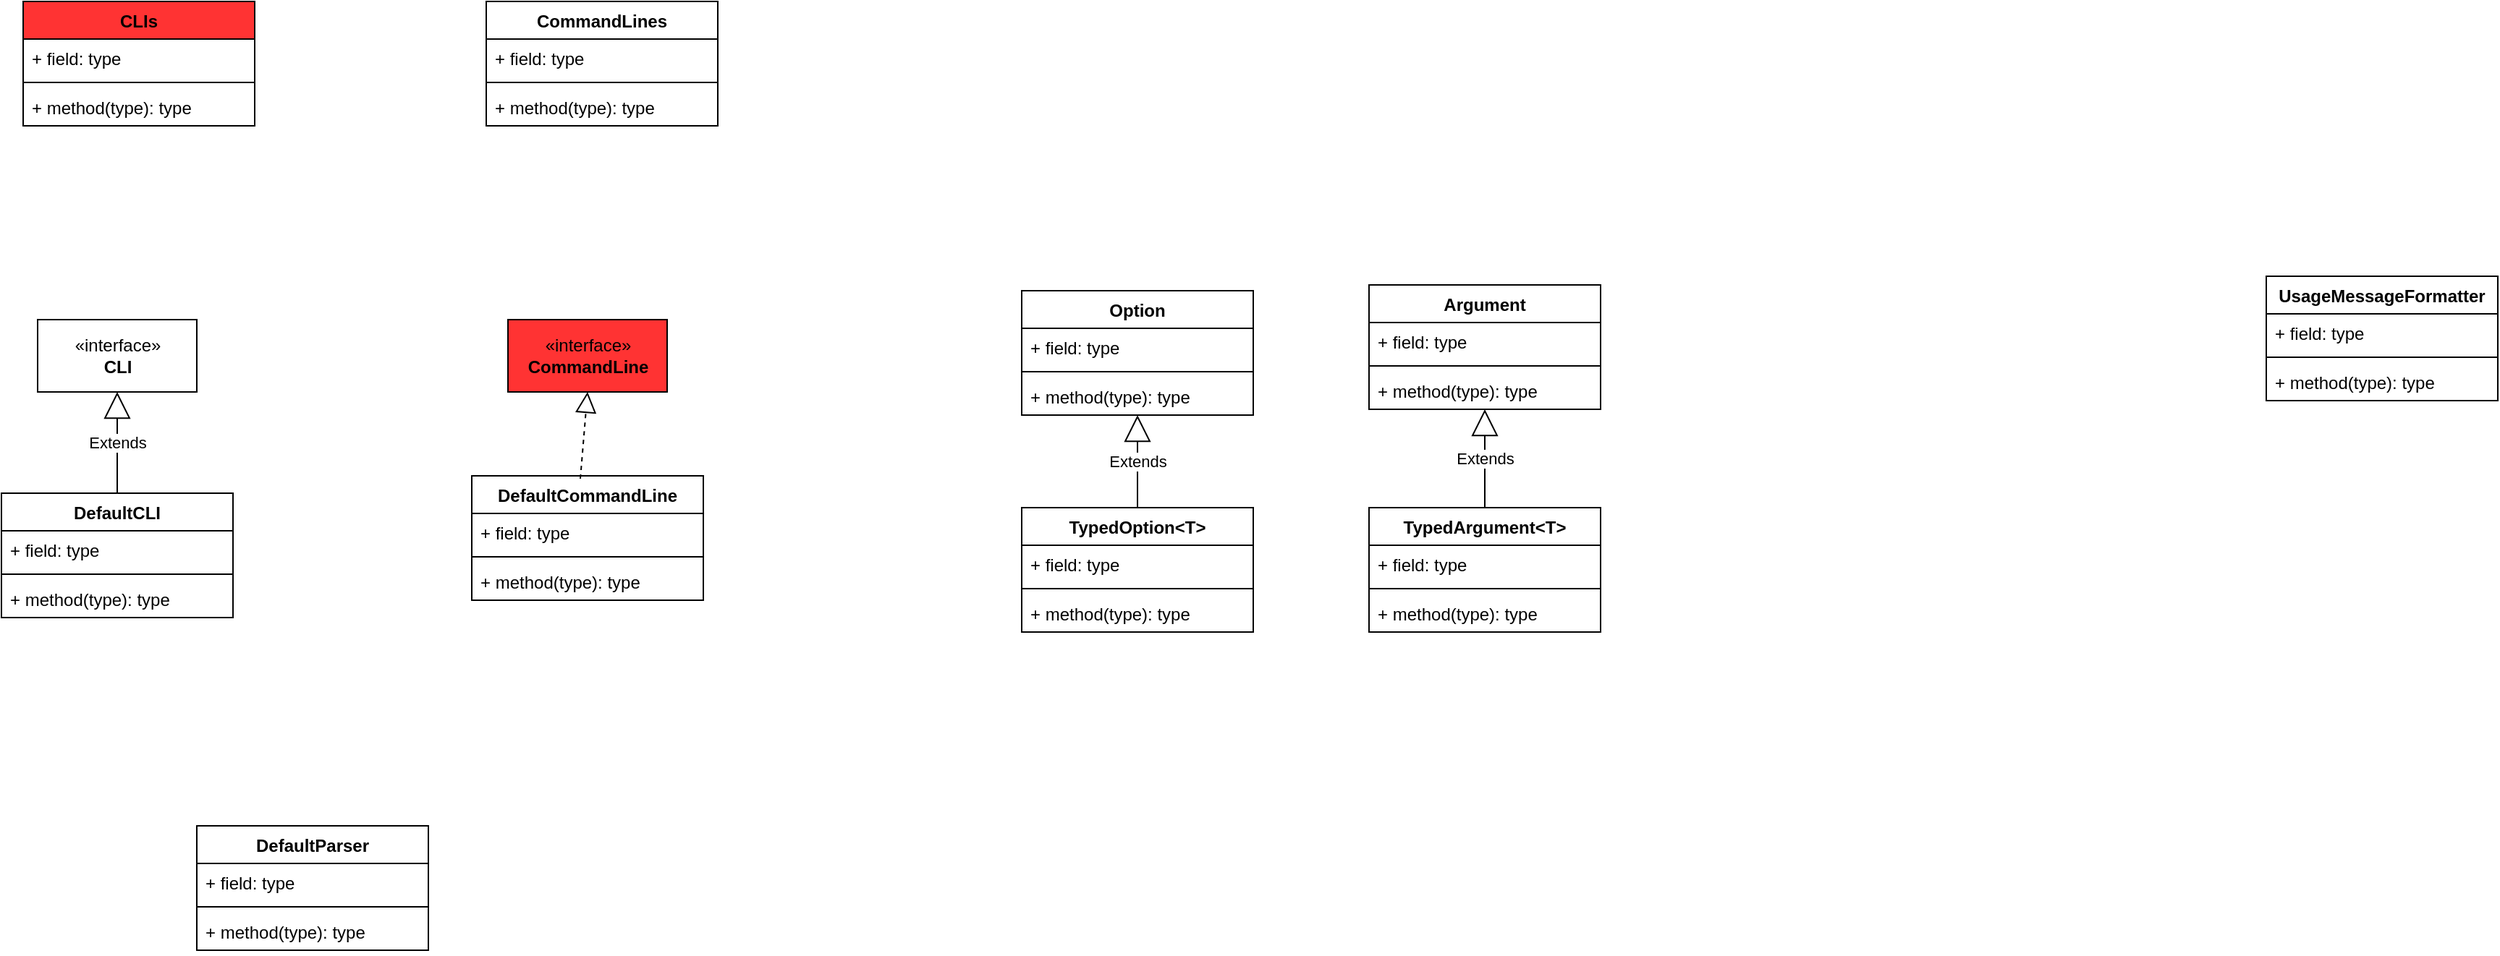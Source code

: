 <mxfile version="13.9.8" type="device" pages="2"><diagram id="QbP-6TuzUSQkgMNv9xkP" name="cli"><mxGraphModel dx="1186" dy="595" grid="1" gridSize="10" guides="1" tooltips="1" connect="1" arrows="1" fold="1" page="1" pageScale="1" pageWidth="33000" pageHeight="46810" math="0" shadow="0"><root><mxCell id="0"/><mxCell id="1" parent="0"/><mxCell id="k7VLW4rx9YT8nXtQYK7c-1" value="«interface»&lt;br&gt;&lt;b&gt;CLI&lt;/b&gt;" style="html=1;" parent="1" vertex="1"><mxGeometry x="450" y="270" width="110" height="50" as="geometry"/></mxCell><mxCell id="k7VLW4rx9YT8nXtQYK7c-2" value="DefaultCLI" style="swimlane;fontStyle=1;align=center;verticalAlign=top;childLayout=stackLayout;horizontal=1;startSize=26;horizontalStack=0;resizeParent=1;resizeParentMax=0;resizeLast=0;collapsible=1;marginBottom=0;" parent="1" vertex="1"><mxGeometry x="425" y="390" width="160" height="86" as="geometry"/></mxCell><mxCell id="k7VLW4rx9YT8nXtQYK7c-3" value="+ field: type" style="text;strokeColor=none;fillColor=none;align=left;verticalAlign=top;spacingLeft=4;spacingRight=4;overflow=hidden;rotatable=0;points=[[0,0.5],[1,0.5]];portConstraint=eastwest;" parent="k7VLW4rx9YT8nXtQYK7c-2" vertex="1"><mxGeometry y="26" width="160" height="26" as="geometry"/></mxCell><mxCell id="k7VLW4rx9YT8nXtQYK7c-4" value="" style="line;strokeWidth=1;fillColor=none;align=left;verticalAlign=middle;spacingTop=-1;spacingLeft=3;spacingRight=3;rotatable=0;labelPosition=right;points=[];portConstraint=eastwest;" parent="k7VLW4rx9YT8nXtQYK7c-2" vertex="1"><mxGeometry y="52" width="160" height="8" as="geometry"/></mxCell><mxCell id="k7VLW4rx9YT8nXtQYK7c-5" value="+ method(type): type" style="text;strokeColor=none;fillColor=none;align=left;verticalAlign=top;spacingLeft=4;spacingRight=4;overflow=hidden;rotatable=0;points=[[0,0.5],[1,0.5]];portConstraint=eastwest;" parent="k7VLW4rx9YT8nXtQYK7c-2" vertex="1"><mxGeometry y="60" width="160" height="26" as="geometry"/></mxCell><mxCell id="k7VLW4rx9YT8nXtQYK7c-6" value="Extends" style="endArrow=block;endSize=16;endFill=0;html=1;entryX=0.5;entryY=1;entryDx=0;entryDy=0;exitX=0.5;exitY=0;exitDx=0;exitDy=0;" parent="1" source="k7VLW4rx9YT8nXtQYK7c-2" target="k7VLW4rx9YT8nXtQYK7c-1" edge="1"><mxGeometry width="160" relative="1" as="geometry"><mxPoint x="500" y="380" as="sourcePoint"/><mxPoint x="660" y="380" as="targetPoint"/></mxGeometry></mxCell><mxCell id="k7VLW4rx9YT8nXtQYK7c-7" value="Option" style="swimlane;fontStyle=1;align=center;verticalAlign=top;childLayout=stackLayout;horizontal=1;startSize=26;horizontalStack=0;resizeParent=1;resizeParentMax=0;resizeLast=0;collapsible=1;marginBottom=0;" parent="1" vertex="1"><mxGeometry x="1130" y="250" width="160" height="86" as="geometry"/></mxCell><mxCell id="k7VLW4rx9YT8nXtQYK7c-8" value="+ field: type" style="text;strokeColor=none;fillColor=none;align=left;verticalAlign=top;spacingLeft=4;spacingRight=4;overflow=hidden;rotatable=0;points=[[0,0.5],[1,0.5]];portConstraint=eastwest;" parent="k7VLW4rx9YT8nXtQYK7c-7" vertex="1"><mxGeometry y="26" width="160" height="26" as="geometry"/></mxCell><mxCell id="k7VLW4rx9YT8nXtQYK7c-9" value="" style="line;strokeWidth=1;fillColor=none;align=left;verticalAlign=middle;spacingTop=-1;spacingLeft=3;spacingRight=3;rotatable=0;labelPosition=right;points=[];portConstraint=eastwest;" parent="k7VLW4rx9YT8nXtQYK7c-7" vertex="1"><mxGeometry y="52" width="160" height="8" as="geometry"/></mxCell><mxCell id="k7VLW4rx9YT8nXtQYK7c-10" value="+ method(type): type" style="text;strokeColor=none;fillColor=none;align=left;verticalAlign=top;spacingLeft=4;spacingRight=4;overflow=hidden;rotatable=0;points=[[0,0.5],[1,0.5]];portConstraint=eastwest;" parent="k7VLW4rx9YT8nXtQYK7c-7" vertex="1"><mxGeometry y="60" width="160" height="26" as="geometry"/></mxCell><mxCell id="k7VLW4rx9YT8nXtQYK7c-11" value="TypedOption&lt;T&gt;" style="swimlane;fontStyle=1;align=center;verticalAlign=top;childLayout=stackLayout;horizontal=1;startSize=26;horizontalStack=0;resizeParent=1;resizeParentMax=0;resizeLast=0;collapsible=1;marginBottom=0;" parent="1" vertex="1"><mxGeometry x="1130" y="400" width="160" height="86" as="geometry"/></mxCell><mxCell id="k7VLW4rx9YT8nXtQYK7c-15" value="Extends" style="endArrow=block;endSize=16;endFill=0;html=1;" parent="k7VLW4rx9YT8nXtQYK7c-11" target="k7VLW4rx9YT8nXtQYK7c-10" edge="1"><mxGeometry width="160" relative="1" as="geometry"><mxPoint x="80" as="sourcePoint"/><mxPoint x="80" y="-80" as="targetPoint"/></mxGeometry></mxCell><mxCell id="k7VLW4rx9YT8nXtQYK7c-12" value="+ field: type" style="text;strokeColor=none;fillColor=none;align=left;verticalAlign=top;spacingLeft=4;spacingRight=4;overflow=hidden;rotatable=0;points=[[0,0.5],[1,0.5]];portConstraint=eastwest;" parent="k7VLW4rx9YT8nXtQYK7c-11" vertex="1"><mxGeometry y="26" width="160" height="26" as="geometry"/></mxCell><mxCell id="k7VLW4rx9YT8nXtQYK7c-13" value="" style="line;strokeWidth=1;fillColor=none;align=left;verticalAlign=middle;spacingTop=-1;spacingLeft=3;spacingRight=3;rotatable=0;labelPosition=right;points=[];portConstraint=eastwest;" parent="k7VLW4rx9YT8nXtQYK7c-11" vertex="1"><mxGeometry y="52" width="160" height="8" as="geometry"/></mxCell><mxCell id="k7VLW4rx9YT8nXtQYK7c-14" value="+ method(type): type" style="text;strokeColor=none;fillColor=none;align=left;verticalAlign=top;spacingLeft=4;spacingRight=4;overflow=hidden;rotatable=0;points=[[0,0.5],[1,0.5]];portConstraint=eastwest;" parent="k7VLW4rx9YT8nXtQYK7c-11" vertex="1"><mxGeometry y="60" width="160" height="26" as="geometry"/></mxCell><mxCell id="k7VLW4rx9YT8nXtQYK7c-16" value="Argument" style="swimlane;fontStyle=1;align=center;verticalAlign=top;childLayout=stackLayout;horizontal=1;startSize=26;horizontalStack=0;resizeParent=1;resizeParentMax=0;resizeLast=0;collapsible=1;marginBottom=0;" parent="1" vertex="1"><mxGeometry x="1370" y="246" width="160" height="86" as="geometry"/></mxCell><mxCell id="k7VLW4rx9YT8nXtQYK7c-17" value="+ field: type" style="text;strokeColor=none;fillColor=none;align=left;verticalAlign=top;spacingLeft=4;spacingRight=4;overflow=hidden;rotatable=0;points=[[0,0.5],[1,0.5]];portConstraint=eastwest;" parent="k7VLW4rx9YT8nXtQYK7c-16" vertex="1"><mxGeometry y="26" width="160" height="26" as="geometry"/></mxCell><mxCell id="k7VLW4rx9YT8nXtQYK7c-18" value="" style="line;strokeWidth=1;fillColor=none;align=left;verticalAlign=middle;spacingTop=-1;spacingLeft=3;spacingRight=3;rotatable=0;labelPosition=right;points=[];portConstraint=eastwest;" parent="k7VLW4rx9YT8nXtQYK7c-16" vertex="1"><mxGeometry y="52" width="160" height="8" as="geometry"/></mxCell><mxCell id="k7VLW4rx9YT8nXtQYK7c-19" value="+ method(type): type" style="text;strokeColor=none;fillColor=none;align=left;verticalAlign=top;spacingLeft=4;spacingRight=4;overflow=hidden;rotatable=0;points=[[0,0.5],[1,0.5]];portConstraint=eastwest;" parent="k7VLW4rx9YT8nXtQYK7c-16" vertex="1"><mxGeometry y="60" width="160" height="26" as="geometry"/></mxCell><mxCell id="k7VLW4rx9YT8nXtQYK7c-20" value="TypedArgument&lt;T&gt;" style="swimlane;fontStyle=1;align=center;verticalAlign=top;childLayout=stackLayout;horizontal=1;startSize=26;horizontalStack=0;resizeParent=1;resizeParentMax=0;resizeLast=0;collapsible=1;marginBottom=0;" parent="1" vertex="1"><mxGeometry x="1370" y="400" width="160" height="86" as="geometry"/></mxCell><mxCell id="k7VLW4rx9YT8nXtQYK7c-21" value="+ field: type" style="text;strokeColor=none;fillColor=none;align=left;verticalAlign=top;spacingLeft=4;spacingRight=4;overflow=hidden;rotatable=0;points=[[0,0.5],[1,0.5]];portConstraint=eastwest;" parent="k7VLW4rx9YT8nXtQYK7c-20" vertex="1"><mxGeometry y="26" width="160" height="26" as="geometry"/></mxCell><mxCell id="k7VLW4rx9YT8nXtQYK7c-22" value="" style="line;strokeWidth=1;fillColor=none;align=left;verticalAlign=middle;spacingTop=-1;spacingLeft=3;spacingRight=3;rotatable=0;labelPosition=right;points=[];portConstraint=eastwest;" parent="k7VLW4rx9YT8nXtQYK7c-20" vertex="1"><mxGeometry y="52" width="160" height="8" as="geometry"/></mxCell><mxCell id="k7VLW4rx9YT8nXtQYK7c-23" value="+ method(type): type" style="text;strokeColor=none;fillColor=none;align=left;verticalAlign=top;spacingLeft=4;spacingRight=4;overflow=hidden;rotatable=0;points=[[0,0.5],[1,0.5]];portConstraint=eastwest;" parent="k7VLW4rx9YT8nXtQYK7c-20" vertex="1"><mxGeometry y="60" width="160" height="26" as="geometry"/></mxCell><mxCell id="k7VLW4rx9YT8nXtQYK7c-24" value="Extends" style="endArrow=block;endSize=16;endFill=0;html=1;exitX=0.5;exitY=0;exitDx=0;exitDy=0;" parent="1" source="k7VLW4rx9YT8nXtQYK7c-20" target="k7VLW4rx9YT8nXtQYK7c-19" edge="1"><mxGeometry width="160" relative="1" as="geometry"><mxPoint x="1450" y="420" as="sourcePoint"/><mxPoint x="1610" y="420" as="targetPoint"/></mxGeometry></mxCell><mxCell id="QRtP03ZW2Zj_1gk1Pa5E-1" value="UsageMessageFormatter" style="swimlane;fontStyle=1;align=center;verticalAlign=top;childLayout=stackLayout;horizontal=1;startSize=26;horizontalStack=0;resizeParent=1;resizeParentMax=0;resizeLast=0;collapsible=1;marginBottom=0;" parent="1" vertex="1"><mxGeometry x="1990" y="240" width="160" height="86" as="geometry"/></mxCell><mxCell id="QRtP03ZW2Zj_1gk1Pa5E-2" value="+ field: type" style="text;strokeColor=none;fillColor=none;align=left;verticalAlign=top;spacingLeft=4;spacingRight=4;overflow=hidden;rotatable=0;points=[[0,0.5],[1,0.5]];portConstraint=eastwest;" parent="QRtP03ZW2Zj_1gk1Pa5E-1" vertex="1"><mxGeometry y="26" width="160" height="26" as="geometry"/></mxCell><mxCell id="QRtP03ZW2Zj_1gk1Pa5E-3" value="" style="line;strokeWidth=1;fillColor=none;align=left;verticalAlign=middle;spacingTop=-1;spacingLeft=3;spacingRight=3;rotatable=0;labelPosition=right;points=[];portConstraint=eastwest;" parent="QRtP03ZW2Zj_1gk1Pa5E-1" vertex="1"><mxGeometry y="52" width="160" height="8" as="geometry"/></mxCell><mxCell id="QRtP03ZW2Zj_1gk1Pa5E-4" value="+ method(type): type" style="text;strokeColor=none;fillColor=none;align=left;verticalAlign=top;spacingLeft=4;spacingRight=4;overflow=hidden;rotatable=0;points=[[0,0.5],[1,0.5]];portConstraint=eastwest;" parent="QRtP03ZW2Zj_1gk1Pa5E-1" vertex="1"><mxGeometry y="60" width="160" height="26" as="geometry"/></mxCell><mxCell id="FptORcVAcEYDnQw0PrZR-1" value="CLIs" style="swimlane;fontStyle=1;align=center;verticalAlign=top;childLayout=stackLayout;horizontal=1;startSize=26;horizontalStack=0;resizeParent=1;resizeParentMax=0;resizeLast=0;collapsible=1;marginBottom=0;fillColor=#FF3333;" vertex="1" parent="1"><mxGeometry x="440" y="50" width="160" height="86" as="geometry"/></mxCell><mxCell id="FptORcVAcEYDnQw0PrZR-2" value="+ field: type" style="text;strokeColor=none;fillColor=none;align=left;verticalAlign=top;spacingLeft=4;spacingRight=4;overflow=hidden;rotatable=0;points=[[0,0.5],[1,0.5]];portConstraint=eastwest;" vertex="1" parent="FptORcVAcEYDnQw0PrZR-1"><mxGeometry y="26" width="160" height="26" as="geometry"/></mxCell><mxCell id="FptORcVAcEYDnQw0PrZR-3" value="" style="line;strokeWidth=1;fillColor=none;align=left;verticalAlign=middle;spacingTop=-1;spacingLeft=3;spacingRight=3;rotatable=0;labelPosition=right;points=[];portConstraint=eastwest;" vertex="1" parent="FptORcVAcEYDnQw0PrZR-1"><mxGeometry y="52" width="160" height="8" as="geometry"/></mxCell><mxCell id="FptORcVAcEYDnQw0PrZR-4" value="+ method(type): type" style="text;strokeColor=none;fillColor=none;align=left;verticalAlign=top;spacingLeft=4;spacingRight=4;overflow=hidden;rotatable=0;points=[[0,0.5],[1,0.5]];portConstraint=eastwest;" vertex="1" parent="FptORcVAcEYDnQw0PrZR-1"><mxGeometry y="60" width="160" height="26" as="geometry"/></mxCell><mxCell id="FptORcVAcEYDnQw0PrZR-5" value="«interface»&lt;br&gt;&lt;b&gt;CommandLine&lt;/b&gt;" style="html=1;fillColor=#FF3333;" vertex="1" parent="1"><mxGeometry x="775" y="270" width="110" height="50" as="geometry"/></mxCell><mxCell id="FptORcVAcEYDnQw0PrZR-6" value="DefaultCommandLine" style="swimlane;fontStyle=1;align=center;verticalAlign=top;childLayout=stackLayout;horizontal=1;startSize=26;horizontalStack=0;resizeParent=1;resizeParentMax=0;resizeLast=0;collapsible=1;marginBottom=0;fillColor=#FFFFFF;" vertex="1" parent="1"><mxGeometry x="750" y="378" width="160" height="86" as="geometry"/></mxCell><mxCell id="FptORcVAcEYDnQw0PrZR-10" value="" style="endArrow=block;dashed=1;endFill=0;endSize=12;html=1;entryX=0.5;entryY=1;entryDx=0;entryDy=0;" edge="1" parent="FptORcVAcEYDnQw0PrZR-6" target="FptORcVAcEYDnQw0PrZR-5"><mxGeometry width="160" relative="1" as="geometry"><mxPoint x="75" y="2" as="sourcePoint"/><mxPoint x="235" y="2" as="targetPoint"/></mxGeometry></mxCell><mxCell id="FptORcVAcEYDnQw0PrZR-7" value="+ field: type" style="text;strokeColor=none;fillColor=none;align=left;verticalAlign=top;spacingLeft=4;spacingRight=4;overflow=hidden;rotatable=0;points=[[0,0.5],[1,0.5]];portConstraint=eastwest;" vertex="1" parent="FptORcVAcEYDnQw0PrZR-6"><mxGeometry y="26" width="160" height="26" as="geometry"/></mxCell><mxCell id="FptORcVAcEYDnQw0PrZR-8" value="" style="line;strokeWidth=1;fillColor=none;align=left;verticalAlign=middle;spacingTop=-1;spacingLeft=3;spacingRight=3;rotatable=0;labelPosition=right;points=[];portConstraint=eastwest;" vertex="1" parent="FptORcVAcEYDnQw0PrZR-6"><mxGeometry y="52" width="160" height="8" as="geometry"/></mxCell><mxCell id="FptORcVAcEYDnQw0PrZR-9" value="+ method(type): type" style="text;strokeColor=none;fillColor=none;align=left;verticalAlign=top;spacingLeft=4;spacingRight=4;overflow=hidden;rotatable=0;points=[[0,0.5],[1,0.5]];portConstraint=eastwest;" vertex="1" parent="FptORcVAcEYDnQw0PrZR-6"><mxGeometry y="60" width="160" height="26" as="geometry"/></mxCell><mxCell id="FptORcVAcEYDnQw0PrZR-11" value="DefaultParser" style="swimlane;fontStyle=1;align=center;verticalAlign=top;childLayout=stackLayout;horizontal=1;startSize=26;horizontalStack=0;resizeParent=1;resizeParentMax=0;resizeLast=0;collapsible=1;marginBottom=0;fillColor=#FFFFFF;" vertex="1" parent="1"><mxGeometry x="560" y="620" width="160" height="86" as="geometry"/></mxCell><mxCell id="FptORcVAcEYDnQw0PrZR-12" value="+ field: type" style="text;strokeColor=none;fillColor=none;align=left;verticalAlign=top;spacingLeft=4;spacingRight=4;overflow=hidden;rotatable=0;points=[[0,0.5],[1,0.5]];portConstraint=eastwest;" vertex="1" parent="FptORcVAcEYDnQw0PrZR-11"><mxGeometry y="26" width="160" height="26" as="geometry"/></mxCell><mxCell id="FptORcVAcEYDnQw0PrZR-13" value="" style="line;strokeWidth=1;fillColor=none;align=left;verticalAlign=middle;spacingTop=-1;spacingLeft=3;spacingRight=3;rotatable=0;labelPosition=right;points=[];portConstraint=eastwest;" vertex="1" parent="FptORcVAcEYDnQw0PrZR-11"><mxGeometry y="52" width="160" height="8" as="geometry"/></mxCell><mxCell id="FptORcVAcEYDnQw0PrZR-14" value="+ method(type): type" style="text;strokeColor=none;fillColor=none;align=left;verticalAlign=top;spacingLeft=4;spacingRight=4;overflow=hidden;rotatable=0;points=[[0,0.5],[1,0.5]];portConstraint=eastwest;" vertex="1" parent="FptORcVAcEYDnQw0PrZR-11"><mxGeometry y="60" width="160" height="26" as="geometry"/></mxCell><mxCell id="FptORcVAcEYDnQw0PrZR-15" value="CommandLines" style="swimlane;fontStyle=1;align=center;verticalAlign=top;childLayout=stackLayout;horizontal=1;startSize=26;horizontalStack=0;resizeParent=1;resizeParentMax=0;resizeLast=0;collapsible=1;marginBottom=0;fillColor=#FFFFFF;" vertex="1" parent="1"><mxGeometry x="760" y="50" width="160" height="86" as="geometry"/></mxCell><mxCell id="FptORcVAcEYDnQw0PrZR-16" value="+ field: type" style="text;strokeColor=none;fillColor=none;align=left;verticalAlign=top;spacingLeft=4;spacingRight=4;overflow=hidden;rotatable=0;points=[[0,0.5],[1,0.5]];portConstraint=eastwest;" vertex="1" parent="FptORcVAcEYDnQw0PrZR-15"><mxGeometry y="26" width="160" height="26" as="geometry"/></mxCell><mxCell id="FptORcVAcEYDnQw0PrZR-17" value="" style="line;strokeWidth=1;fillColor=none;align=left;verticalAlign=middle;spacingTop=-1;spacingLeft=3;spacingRight=3;rotatable=0;labelPosition=right;points=[];portConstraint=eastwest;" vertex="1" parent="FptORcVAcEYDnQw0PrZR-15"><mxGeometry y="52" width="160" height="8" as="geometry"/></mxCell><mxCell id="FptORcVAcEYDnQw0PrZR-18" value="+ method(type): type" style="text;strokeColor=none;fillColor=none;align=left;verticalAlign=top;spacingLeft=4;spacingRight=4;overflow=hidden;rotatable=0;points=[[0,0.5],[1,0.5]];portConstraint=eastwest;" vertex="1" parent="FptORcVAcEYDnQw0PrZR-15"><mxGeometry y="60" width="160" height="26" as="geometry"/></mxCell></root></mxGraphModel></diagram><diagram id="MyIIWIjCXCMuRvTTlhpl" name="annotations"><mxGraphModel dx="1186" dy="595" grid="1" gridSize="10" guides="1" tooltips="1" connect="1" arrows="1" fold="1" page="1" pageScale="1" pageWidth="33000" pageHeight="46810" math="0" shadow="0"><root><mxCell id="THmbETZtAkXZdbEtY5oO-0"/><mxCell id="THmbETZtAkXZdbEtY5oO-1" parent="THmbETZtAkXZdbEtY5oO-0"/><mxCell id="fk79KyiI4dmahgVbDOty-0" value="CLIConfigurator" style="swimlane;fontStyle=1;align=center;verticalAlign=top;childLayout=stackLayout;horizontal=1;startSize=26;horizontalStack=0;resizeParent=1;resizeParentMax=0;resizeLast=0;collapsible=1;marginBottom=0;fillColor=#FF3333;" vertex="1" parent="THmbETZtAkXZdbEtY5oO-1"><mxGeometry x="410" y="200" width="160" height="86" as="geometry"/></mxCell><mxCell id="fk79KyiI4dmahgVbDOty-1" value="+ field: type" style="text;strokeColor=none;fillColor=none;align=left;verticalAlign=top;spacingLeft=4;spacingRight=4;overflow=hidden;rotatable=0;points=[[0,0.5],[1,0.5]];portConstraint=eastwest;" vertex="1" parent="fk79KyiI4dmahgVbDOty-0"><mxGeometry y="26" width="160" height="26" as="geometry"/></mxCell><mxCell id="fk79KyiI4dmahgVbDOty-2" value="" style="line;strokeWidth=1;fillColor=none;align=left;verticalAlign=middle;spacingTop=-1;spacingLeft=3;spacingRight=3;rotatable=0;labelPosition=right;points=[];portConstraint=eastwest;" vertex="1" parent="fk79KyiI4dmahgVbDOty-0"><mxGeometry y="52" width="160" height="8" as="geometry"/></mxCell><mxCell id="fk79KyiI4dmahgVbDOty-3" value="+ method(type): type" style="text;strokeColor=none;fillColor=none;align=left;verticalAlign=top;spacingLeft=4;spacingRight=4;overflow=hidden;rotatable=0;points=[[0,0.5],[1,0.5]];portConstraint=eastwest;" vertex="1" parent="fk79KyiI4dmahgVbDOty-0"><mxGeometry y="60" width="160" height="26" as="geometry"/></mxCell><mxCell id="fk79KyiI4dmahgVbDOty-12" value="«interface»&lt;br&gt;&lt;b&gt;@Description&lt;/b&gt;" style="html=1;fillColor=#FFFFFF;" vertex="1" parent="THmbETZtAkXZdbEtY5oO-1"><mxGeometry x="220" y="530" width="110" height="50" as="geometry"/></mxCell><mxCell id="fk79KyiI4dmahgVbDOty-13" value="«interface»&lt;br&gt;&lt;b&gt;@Summary&lt;/b&gt;" style="html=1;fillColor=#FFFFFF;" vertex="1" parent="THmbETZtAkXZdbEtY5oO-1"><mxGeometry x="220" y="420" width="110" height="50" as="geometry"/></mxCell><mxCell id="fk79KyiI4dmahgVbDOty-14" value="«interface»&lt;br&gt;&lt;b&gt;@Option&lt;/b&gt;" style="html=1;fillColor=#FFFFFF;" vertex="1" parent="THmbETZtAkXZdbEtY5oO-1"><mxGeometry x="410" y="420" width="110" height="50" as="geometry"/></mxCell><mxCell id="fk79KyiI4dmahgVbDOty-15" value="«interface»&lt;br&gt;&lt;b&gt;@Argument&lt;/b&gt;" style="html=1;fillColor=#FFFFFF;" vertex="1" parent="THmbETZtAkXZdbEtY5oO-1"><mxGeometry x="410" y="530" width="110" height="50" as="geometry"/></mxCell><mxCell id="fk79KyiI4dmahgVbDOty-16" value="«interface»&lt;br&gt;&lt;b&gt;@Name&lt;/b&gt;" style="html=1;fillColor=#FFFFFF;" vertex="1" parent="THmbETZtAkXZdbEtY5oO-1"><mxGeometry x="210" y="660" width="110" height="50" as="geometry"/></mxCell><mxCell id="fk79KyiI4dmahgVbDOty-17" value="«interface»&lt;br&gt;&lt;b&gt;@Hidden&lt;/b&gt;" style="html=1;fillColor=#FFFFFF;" vertex="1" parent="THmbETZtAkXZdbEtY5oO-1"><mxGeometry x="410" y="660" width="110" height="50" as="geometry"/></mxCell></root></mxGraphModel></diagram></mxfile>